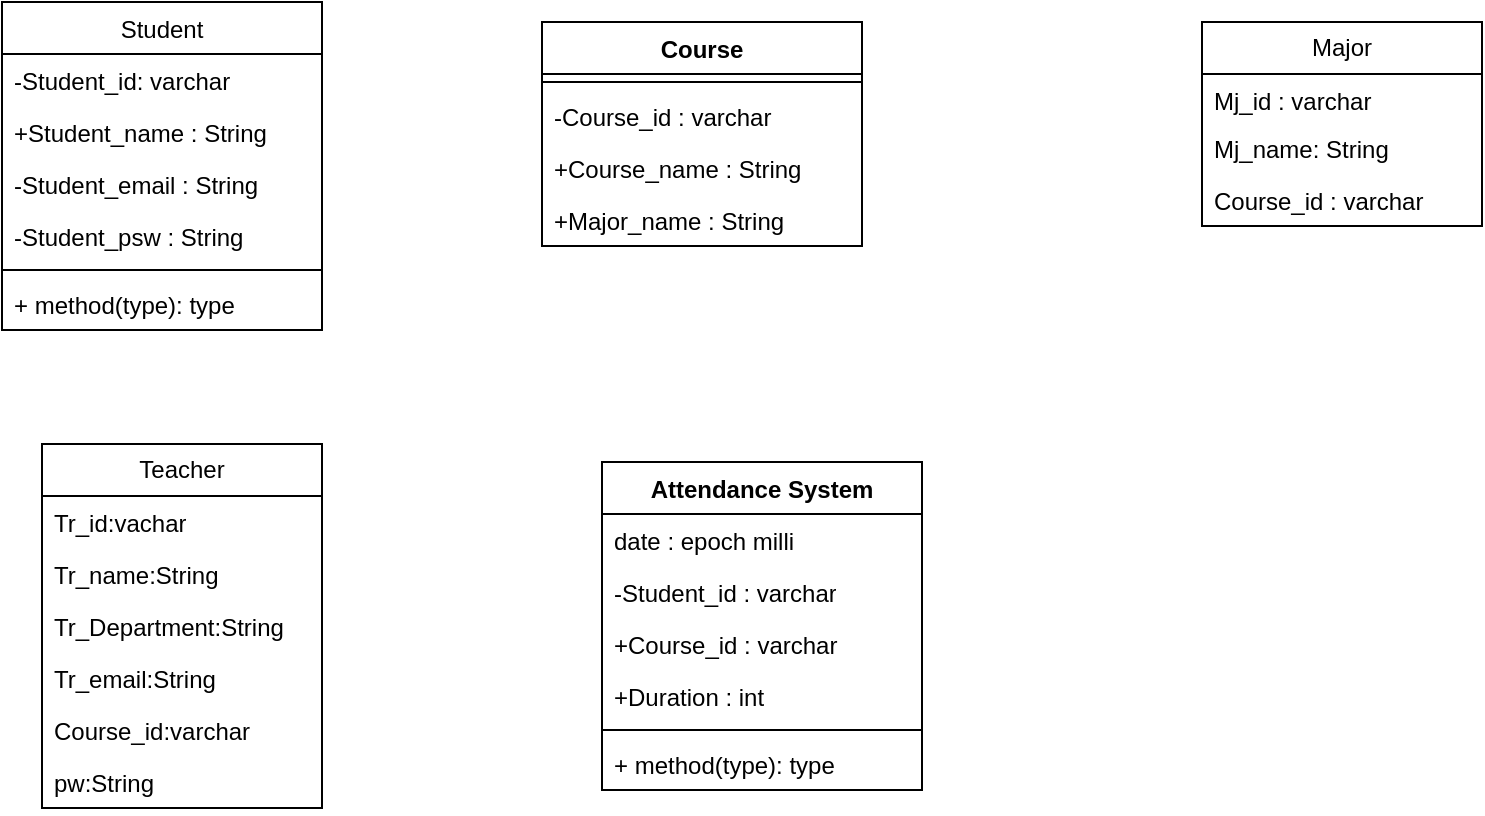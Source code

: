 <mxfile version="24.4.4" type="github">
  <diagram name="Page-1" id="ERvp9Ta3uQa6LQIffB7K">
    <mxGraphModel dx="1730" dy="460" grid="1" gridSize="10" guides="1" tooltips="1" connect="1" arrows="1" fold="1" page="1" pageScale="1" pageWidth="850" pageHeight="1100" math="0" shadow="0">
      <root>
        <mxCell id="0" />
        <mxCell id="1" parent="0" />
        <mxCell id="ndrkKX6MSdZ8Jp27FFgs-25" value="&lt;span style=&quot;font-weight: 400;&quot;&gt;Student&lt;/span&gt;" style="swimlane;fontStyle=1;align=center;verticalAlign=top;childLayout=stackLayout;horizontal=1;startSize=26;horizontalStack=0;resizeParent=1;resizeParentMax=0;resizeLast=0;collapsible=1;marginBottom=0;whiteSpace=wrap;html=1;" parent="1" vertex="1">
          <mxGeometry x="-790" y="30" width="160" height="164" as="geometry" />
        </mxCell>
        <mxCell id="ndrkKX6MSdZ8Jp27FFgs-26" value="-Student_id: varchar" style="text;strokeColor=none;fillColor=none;align=left;verticalAlign=top;spacingLeft=4;spacingRight=4;overflow=hidden;rotatable=0;points=[[0,0.5],[1,0.5]];portConstraint=eastwest;whiteSpace=wrap;html=1;" parent="ndrkKX6MSdZ8Jp27FFgs-25" vertex="1">
          <mxGeometry y="26" width="160" height="26" as="geometry" />
        </mxCell>
        <mxCell id="ndrkKX6MSdZ8Jp27FFgs-29" value="+Student_name : String" style="text;strokeColor=none;fillColor=none;align=left;verticalAlign=top;spacingLeft=4;spacingRight=4;overflow=hidden;rotatable=0;points=[[0,0.5],[1,0.5]];portConstraint=eastwest;whiteSpace=wrap;html=1;" parent="ndrkKX6MSdZ8Jp27FFgs-25" vertex="1">
          <mxGeometry y="52" width="160" height="26" as="geometry" />
        </mxCell>
        <mxCell id="ndrkKX6MSdZ8Jp27FFgs-30" value="-Student_email : String" style="text;strokeColor=none;fillColor=none;align=left;verticalAlign=top;spacingLeft=4;spacingRight=4;overflow=hidden;rotatable=0;points=[[0,0.5],[1,0.5]];portConstraint=eastwest;whiteSpace=wrap;html=1;" parent="ndrkKX6MSdZ8Jp27FFgs-25" vertex="1">
          <mxGeometry y="78" width="160" height="26" as="geometry" />
        </mxCell>
        <mxCell id="ndrkKX6MSdZ8Jp27FFgs-31" value="-Student_psw : String&lt;div&gt;&lt;br&gt;&lt;/div&gt;" style="text;strokeColor=none;fillColor=none;align=left;verticalAlign=top;spacingLeft=4;spacingRight=4;overflow=hidden;rotatable=0;points=[[0,0.5],[1,0.5]];portConstraint=eastwest;whiteSpace=wrap;html=1;" parent="ndrkKX6MSdZ8Jp27FFgs-25" vertex="1">
          <mxGeometry y="104" width="160" height="26" as="geometry" />
        </mxCell>
        <mxCell id="ndrkKX6MSdZ8Jp27FFgs-27" value="" style="line;strokeWidth=1;fillColor=none;align=left;verticalAlign=middle;spacingTop=-1;spacingLeft=3;spacingRight=3;rotatable=0;labelPosition=right;points=[];portConstraint=eastwest;strokeColor=inherit;" parent="ndrkKX6MSdZ8Jp27FFgs-25" vertex="1">
          <mxGeometry y="130" width="160" height="8" as="geometry" />
        </mxCell>
        <mxCell id="ndrkKX6MSdZ8Jp27FFgs-28" value="+ method(type): type" style="text;strokeColor=none;fillColor=none;align=left;verticalAlign=top;spacingLeft=4;spacingRight=4;overflow=hidden;rotatable=0;points=[[0,0.5],[1,0.5]];portConstraint=eastwest;whiteSpace=wrap;html=1;" parent="ndrkKX6MSdZ8Jp27FFgs-25" vertex="1">
          <mxGeometry y="138" width="160" height="26" as="geometry" />
        </mxCell>
        <mxCell id="ndrkKX6MSdZ8Jp27FFgs-32" value="Course" style="swimlane;fontStyle=1;align=center;verticalAlign=top;childLayout=stackLayout;horizontal=1;startSize=26;horizontalStack=0;resizeParent=1;resizeParentMax=0;resizeLast=0;collapsible=1;marginBottom=0;whiteSpace=wrap;html=1;" parent="1" vertex="1">
          <mxGeometry x="-520" y="40" width="160" height="112" as="geometry" />
        </mxCell>
        <mxCell id="ndrkKX6MSdZ8Jp27FFgs-34" value="" style="line;strokeWidth=1;fillColor=none;align=left;verticalAlign=middle;spacingTop=-1;spacingLeft=3;spacingRight=3;rotatable=0;labelPosition=right;points=[];portConstraint=eastwest;strokeColor=inherit;" parent="ndrkKX6MSdZ8Jp27FFgs-32" vertex="1">
          <mxGeometry y="26" width="160" height="8" as="geometry" />
        </mxCell>
        <mxCell id="ndrkKX6MSdZ8Jp27FFgs-35" value="-Course_id : varchar" style="text;strokeColor=none;fillColor=none;align=left;verticalAlign=top;spacingLeft=4;spacingRight=4;overflow=hidden;rotatable=0;points=[[0,0.5],[1,0.5]];portConstraint=eastwest;whiteSpace=wrap;html=1;" parent="ndrkKX6MSdZ8Jp27FFgs-32" vertex="1">
          <mxGeometry y="34" width="160" height="26" as="geometry" />
        </mxCell>
        <mxCell id="ghXSJ-g0MUDn5HHdjFPn-3" value="+Course_name : String" style="text;strokeColor=none;fillColor=none;align=left;verticalAlign=top;spacingLeft=4;spacingRight=4;overflow=hidden;rotatable=0;points=[[0,0.5],[1,0.5]];portConstraint=eastwest;whiteSpace=wrap;html=1;" vertex="1" parent="ndrkKX6MSdZ8Jp27FFgs-32">
          <mxGeometry y="60" width="160" height="26" as="geometry" />
        </mxCell>
        <mxCell id="ghXSJ-g0MUDn5HHdjFPn-4" value="+Major_name : String" style="text;strokeColor=none;fillColor=none;align=left;verticalAlign=top;spacingLeft=4;spacingRight=4;overflow=hidden;rotatable=0;points=[[0,0.5],[1,0.5]];portConstraint=eastwest;whiteSpace=wrap;html=1;" vertex="1" parent="ndrkKX6MSdZ8Jp27FFgs-32">
          <mxGeometry y="86" width="160" height="26" as="geometry" />
        </mxCell>
        <mxCell id="0unMC2LzflqrLTBWBVlj-4" value="Major" style="swimlane;fontStyle=0;childLayout=stackLayout;horizontal=1;startSize=26;fillColor=none;horizontalStack=0;resizeParent=1;resizeParentMax=0;resizeLast=0;collapsible=1;marginBottom=0;whiteSpace=wrap;html=1;" vertex="1" parent="1">
          <mxGeometry x="-190" y="40" width="140" height="102" as="geometry" />
        </mxCell>
        <mxCell id="0unMC2LzflqrLTBWBVlj-5" value="Mj_id : varchar" style="text;strokeColor=none;fillColor=none;align=left;verticalAlign=top;spacingLeft=4;spacingRight=4;overflow=hidden;rotatable=0;points=[[0,0.5],[1,0.5]];portConstraint=eastwest;whiteSpace=wrap;html=1;" vertex="1" parent="0unMC2LzflqrLTBWBVlj-4">
          <mxGeometry y="26" width="140" height="24" as="geometry" />
        </mxCell>
        <mxCell id="0unMC2LzflqrLTBWBVlj-6" value="Mj_name: String" style="text;strokeColor=none;fillColor=none;align=left;verticalAlign=top;spacingLeft=4;spacingRight=4;overflow=hidden;rotatable=0;points=[[0,0.5],[1,0.5]];portConstraint=eastwest;whiteSpace=wrap;html=1;" vertex="1" parent="0unMC2LzflqrLTBWBVlj-4">
          <mxGeometry y="50" width="140" height="26" as="geometry" />
        </mxCell>
        <mxCell id="0unMC2LzflqrLTBWBVlj-7" value="Course_id : varchar" style="text;strokeColor=none;fillColor=none;align=left;verticalAlign=top;spacingLeft=4;spacingRight=4;overflow=hidden;rotatable=0;points=[[0,0.5],[1,0.5]];portConstraint=eastwest;whiteSpace=wrap;html=1;" vertex="1" parent="0unMC2LzflqrLTBWBVlj-4">
          <mxGeometry y="76" width="140" height="26" as="geometry" />
        </mxCell>
        <mxCell id="M0X_MvNSahVJr-aKtV0Q-1" value="Attendance System" style="swimlane;fontStyle=1;align=center;verticalAlign=top;childLayout=stackLayout;horizontal=1;startSize=26;horizontalStack=0;resizeParent=1;resizeParentMax=0;resizeLast=0;collapsible=1;marginBottom=0;whiteSpace=wrap;html=1;" vertex="1" parent="1">
          <mxGeometry x="-490" y="260" width="160" height="164" as="geometry" />
        </mxCell>
        <mxCell id="M0X_MvNSahVJr-aKtV0Q-2" value="date : epoch milli" style="text;strokeColor=none;fillColor=none;align=left;verticalAlign=top;spacingLeft=4;spacingRight=4;overflow=hidden;rotatable=0;points=[[0,0.5],[1,0.5]];portConstraint=eastwest;whiteSpace=wrap;html=1;" vertex="1" parent="M0X_MvNSahVJr-aKtV0Q-1">
          <mxGeometry y="26" width="160" height="26" as="geometry" />
        </mxCell>
        <mxCell id="M0X_MvNSahVJr-aKtV0Q-5" value="-Student_id : varchar" style="text;strokeColor=none;fillColor=none;align=left;verticalAlign=top;spacingLeft=4;spacingRight=4;overflow=hidden;rotatable=0;points=[[0,0.5],[1,0.5]];portConstraint=eastwest;whiteSpace=wrap;html=1;" vertex="1" parent="M0X_MvNSahVJr-aKtV0Q-1">
          <mxGeometry y="52" width="160" height="26" as="geometry" />
        </mxCell>
        <mxCell id="M0X_MvNSahVJr-aKtV0Q-6" value="+Course_id : varchar" style="text;strokeColor=none;fillColor=none;align=left;verticalAlign=top;spacingLeft=4;spacingRight=4;overflow=hidden;rotatable=0;points=[[0,0.5],[1,0.5]];portConstraint=eastwest;whiteSpace=wrap;html=1;" vertex="1" parent="M0X_MvNSahVJr-aKtV0Q-1">
          <mxGeometry y="78" width="160" height="26" as="geometry" />
        </mxCell>
        <mxCell id="M0X_MvNSahVJr-aKtV0Q-7" value="+Duration : int" style="text;strokeColor=none;fillColor=none;align=left;verticalAlign=top;spacingLeft=4;spacingRight=4;overflow=hidden;rotatable=0;points=[[0,0.5],[1,0.5]];portConstraint=eastwest;whiteSpace=wrap;html=1;" vertex="1" parent="M0X_MvNSahVJr-aKtV0Q-1">
          <mxGeometry y="104" width="160" height="26" as="geometry" />
        </mxCell>
        <mxCell id="M0X_MvNSahVJr-aKtV0Q-3" value="" style="line;strokeWidth=1;fillColor=none;align=left;verticalAlign=middle;spacingTop=-1;spacingLeft=3;spacingRight=3;rotatable=0;labelPosition=right;points=[];portConstraint=eastwest;strokeColor=inherit;" vertex="1" parent="M0X_MvNSahVJr-aKtV0Q-1">
          <mxGeometry y="130" width="160" height="8" as="geometry" />
        </mxCell>
        <mxCell id="M0X_MvNSahVJr-aKtV0Q-4" value="+ method(type): type" style="text;strokeColor=none;fillColor=none;align=left;verticalAlign=top;spacingLeft=4;spacingRight=4;overflow=hidden;rotatable=0;points=[[0,0.5],[1,0.5]];portConstraint=eastwest;whiteSpace=wrap;html=1;" vertex="1" parent="M0X_MvNSahVJr-aKtV0Q-1">
          <mxGeometry y="138" width="160" height="26" as="geometry" />
        </mxCell>
        <mxCell id="0unMC2LzflqrLTBWBVlj-9" value="Teacher" style="swimlane;fontStyle=0;childLayout=stackLayout;horizontal=1;startSize=26;fillColor=none;horizontalStack=0;resizeParent=1;resizeParentMax=0;resizeLast=0;collapsible=1;marginBottom=0;whiteSpace=wrap;html=1;" vertex="1" parent="1">
          <mxGeometry x="-770" y="251" width="140" height="182" as="geometry" />
        </mxCell>
        <mxCell id="0unMC2LzflqrLTBWBVlj-10" value="Tr_id:vachar" style="text;strokeColor=none;fillColor=none;align=left;verticalAlign=top;spacingLeft=4;spacingRight=4;overflow=hidden;rotatable=0;points=[[0,0.5],[1,0.5]];portConstraint=eastwest;whiteSpace=wrap;html=1;" vertex="1" parent="0unMC2LzflqrLTBWBVlj-9">
          <mxGeometry y="26" width="140" height="26" as="geometry" />
        </mxCell>
        <mxCell id="0unMC2LzflqrLTBWBVlj-11" value="Tr_name:String" style="text;strokeColor=none;fillColor=none;align=left;verticalAlign=top;spacingLeft=4;spacingRight=4;overflow=hidden;rotatable=0;points=[[0,0.5],[1,0.5]];portConstraint=eastwest;whiteSpace=wrap;html=1;" vertex="1" parent="0unMC2LzflqrLTBWBVlj-9">
          <mxGeometry y="52" width="140" height="26" as="geometry" />
        </mxCell>
        <mxCell id="0unMC2LzflqrLTBWBVlj-12" value="Tr_Department:String" style="text;strokeColor=none;fillColor=none;align=left;verticalAlign=top;spacingLeft=4;spacingRight=4;overflow=hidden;rotatable=0;points=[[0,0.5],[1,0.5]];portConstraint=eastwest;whiteSpace=wrap;html=1;" vertex="1" parent="0unMC2LzflqrLTBWBVlj-9">
          <mxGeometry y="78" width="140" height="26" as="geometry" />
        </mxCell>
        <mxCell id="0unMC2LzflqrLTBWBVlj-13" value="Tr_email:String" style="text;strokeColor=none;fillColor=none;align=left;verticalAlign=top;spacingLeft=4;spacingRight=4;overflow=hidden;rotatable=0;points=[[0,0.5],[1,0.5]];portConstraint=eastwest;whiteSpace=wrap;html=1;" vertex="1" parent="0unMC2LzflqrLTBWBVlj-9">
          <mxGeometry y="104" width="140" height="26" as="geometry" />
        </mxCell>
        <mxCell id="0unMC2LzflqrLTBWBVlj-14" value="Course_id:varchar" style="text;strokeColor=none;fillColor=none;align=left;verticalAlign=top;spacingLeft=4;spacingRight=4;overflow=hidden;rotatable=0;points=[[0,0.5],[1,0.5]];portConstraint=eastwest;whiteSpace=wrap;html=1;" vertex="1" parent="0unMC2LzflqrLTBWBVlj-9">
          <mxGeometry y="130" width="140" height="26" as="geometry" />
        </mxCell>
        <mxCell id="0unMC2LzflqrLTBWBVlj-15" value="pw:String" style="text;strokeColor=none;fillColor=none;align=left;verticalAlign=top;spacingLeft=4;spacingRight=4;overflow=hidden;rotatable=0;points=[[0,0.5],[1,0.5]];portConstraint=eastwest;whiteSpace=wrap;html=1;" vertex="1" parent="0unMC2LzflqrLTBWBVlj-9">
          <mxGeometry y="156" width="140" height="26" as="geometry" />
        </mxCell>
      </root>
    </mxGraphModel>
  </diagram>
</mxfile>
